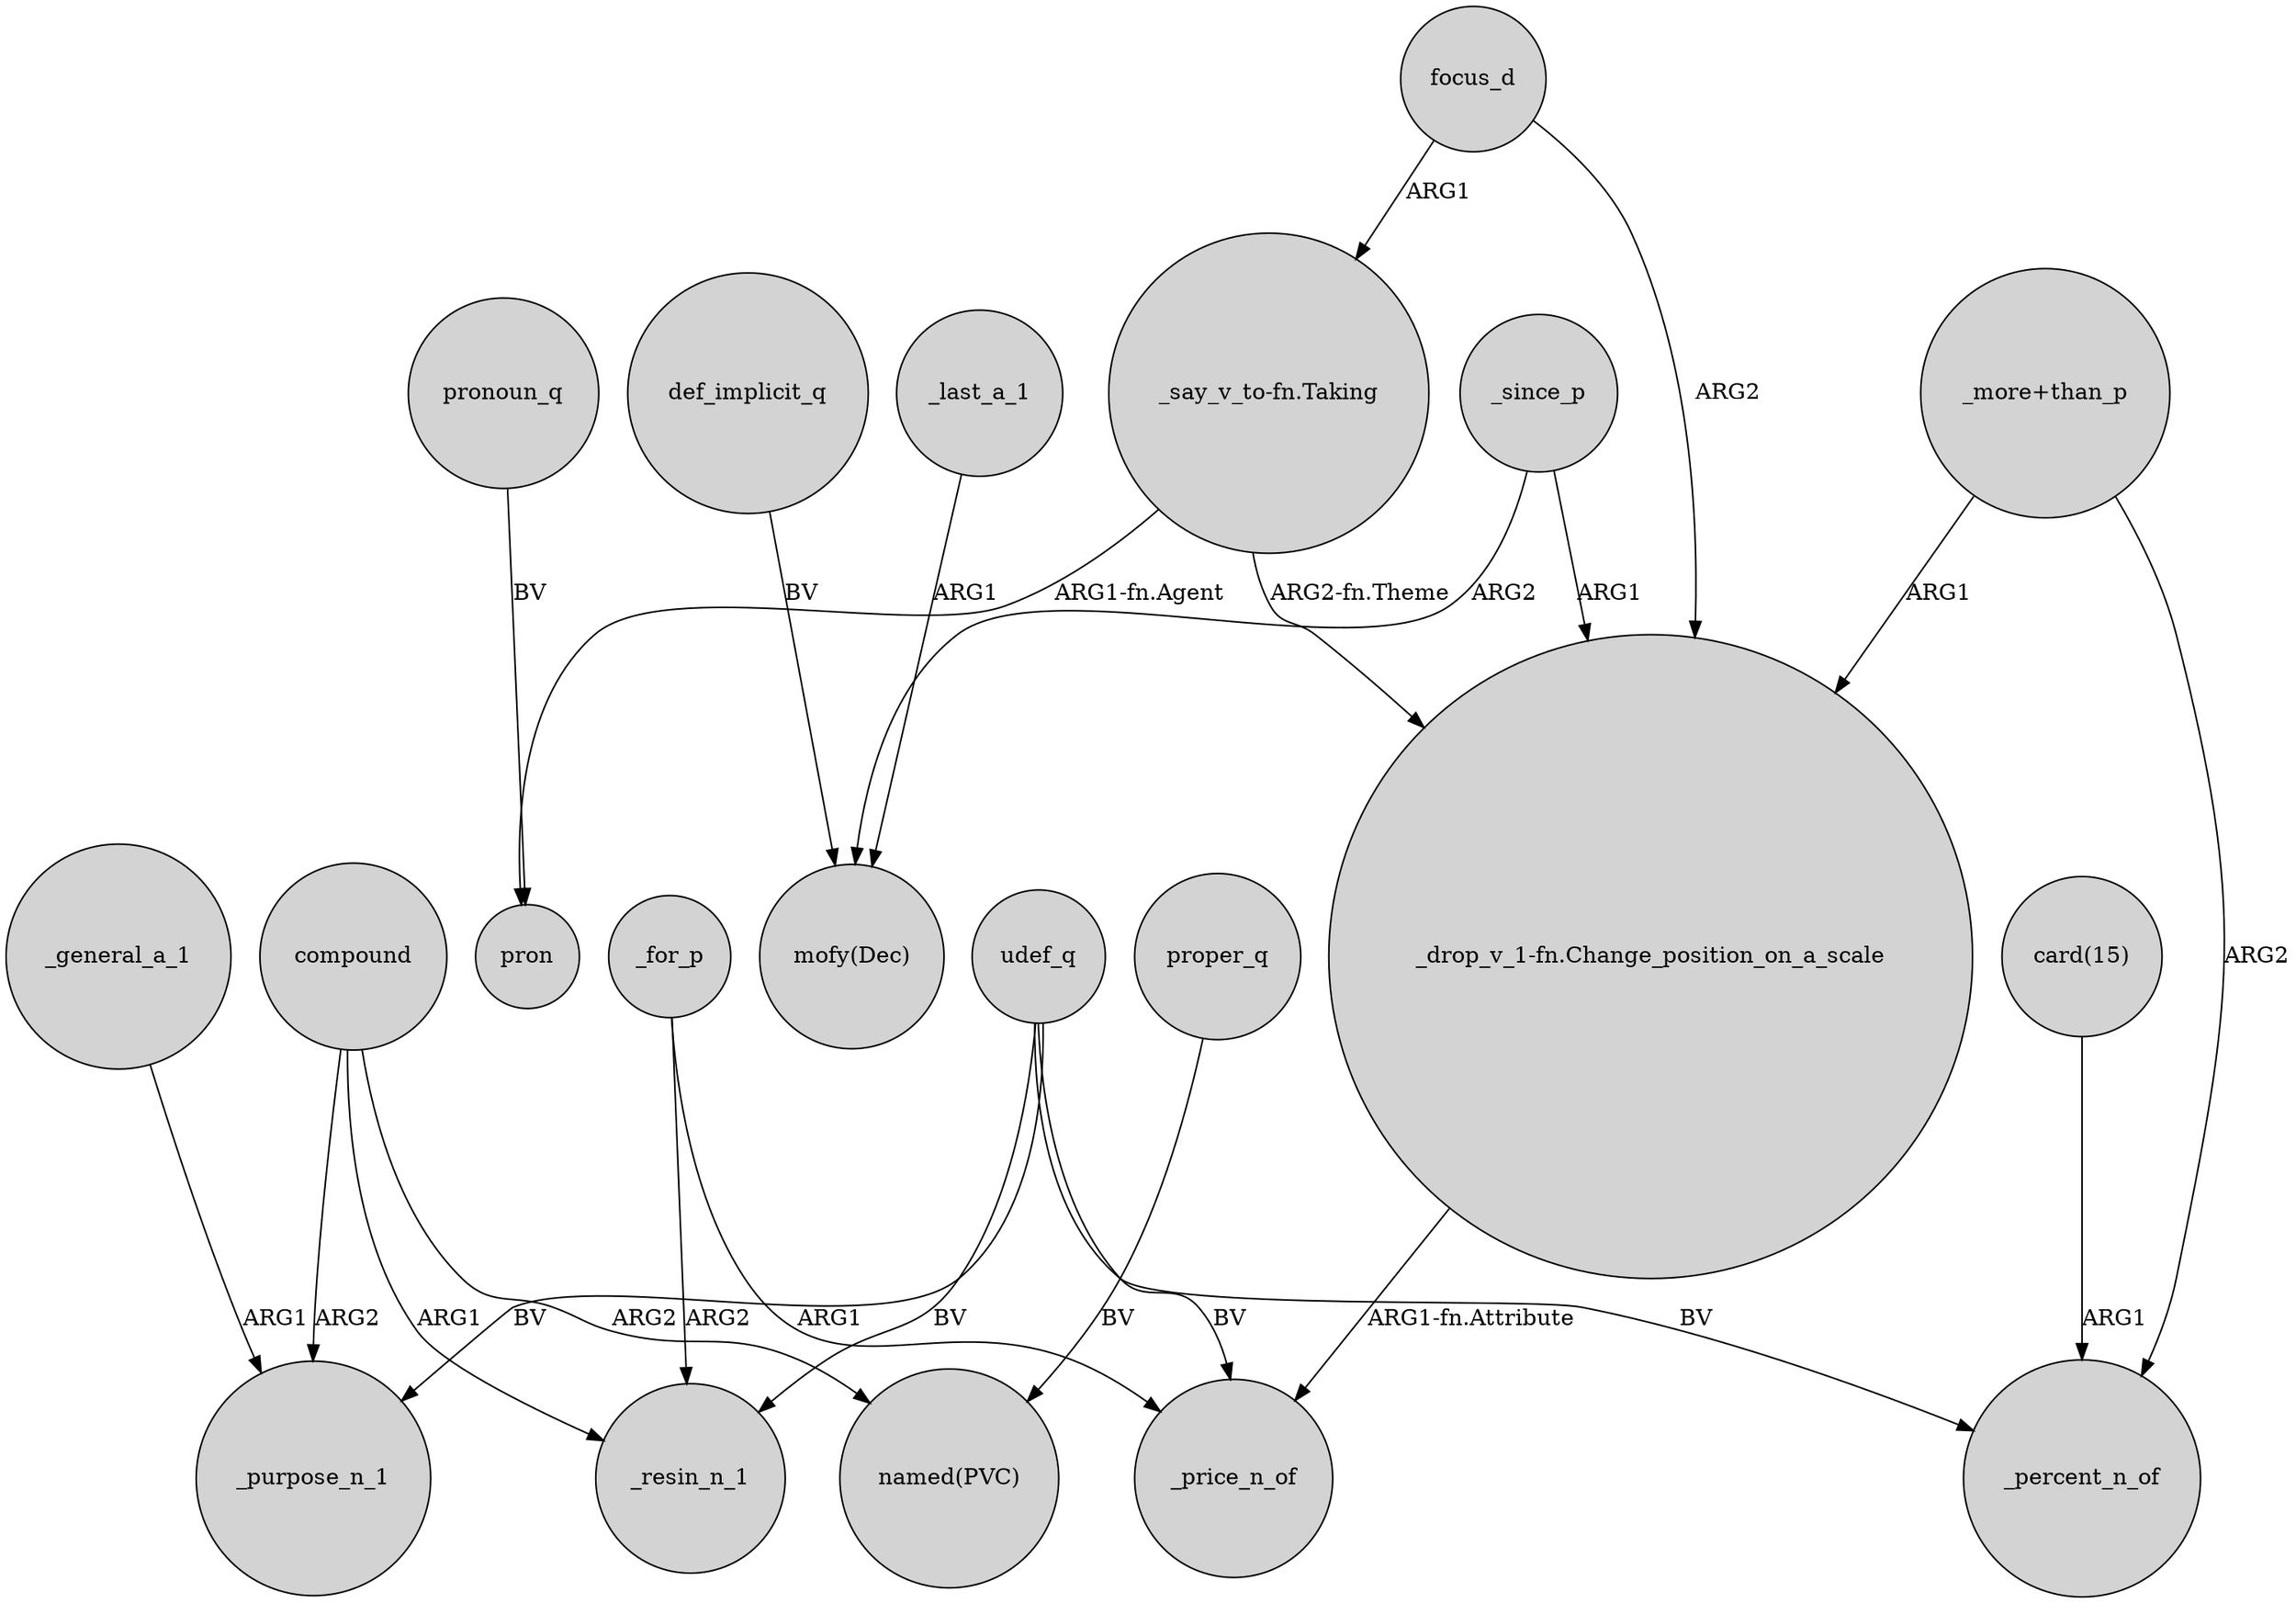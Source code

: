 digraph {
	node [shape=circle style=filled]
	compound -> _resin_n_1 [label=ARG1]
	focus_d -> "_say_v_to-fn.Taking" [label=ARG1]
	udef_q -> _price_n_of [label=BV]
	_general_a_1 -> _purpose_n_1 [label=ARG1]
	udef_q -> _resin_n_1 [label=BV]
	_since_p -> "_drop_v_1-fn.Change_position_on_a_scale" [label=ARG1]
	focus_d -> "_drop_v_1-fn.Change_position_on_a_scale" [label=ARG2]
	udef_q -> _purpose_n_1 [label=BV]
	"_more+than_p" -> "_drop_v_1-fn.Change_position_on_a_scale" [label=ARG1]
	"_say_v_to-fn.Taking" -> pron [label="ARG1-fn.Agent"]
	pronoun_q -> pron [label=BV]
	compound -> _purpose_n_1 [label=ARG2]
	compound -> "named(PVC)" [label=ARG2]
	udef_q -> _percent_n_of [label=BV]
	"card(15)" -> _percent_n_of [label=ARG1]
	_since_p -> "mofy(Dec)" [label=ARG2]
	"_drop_v_1-fn.Change_position_on_a_scale" -> _price_n_of [label="ARG1-fn.Attribute"]
	"_say_v_to-fn.Taking" -> "_drop_v_1-fn.Change_position_on_a_scale" [label="ARG2-fn.Theme"]
	_for_p -> _resin_n_1 [label=ARG2]
	"_more+than_p" -> _percent_n_of [label=ARG2]
	_last_a_1 -> "mofy(Dec)" [label=ARG1]
	_for_p -> _price_n_of [label=ARG1]
	proper_q -> "named(PVC)" [label=BV]
	def_implicit_q -> "mofy(Dec)" [label=BV]
}
